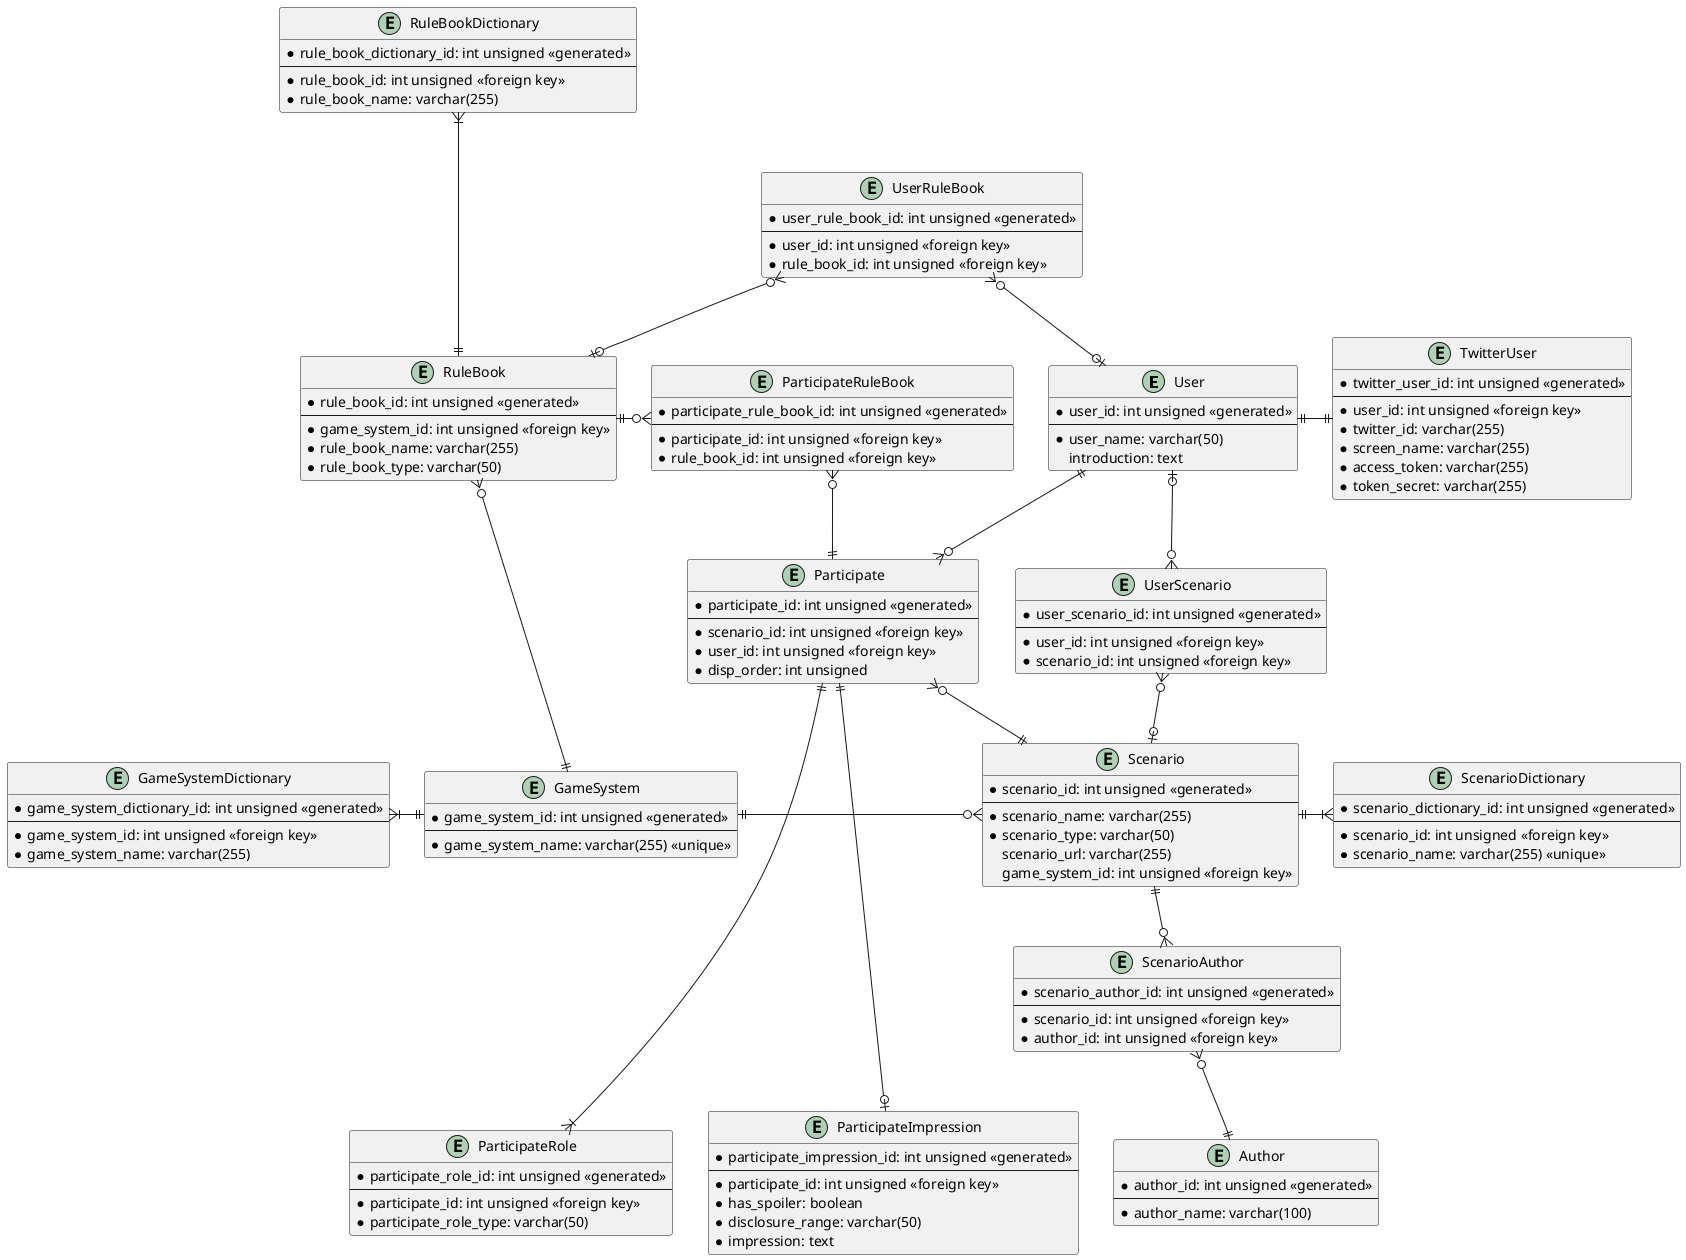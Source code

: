@startuml
'https://plantuml.com/class-diagram

entity User {
    * user_id: int unsigned <<generated>>
    --
    * user_name: varchar(50)
    introduction: text
}

entity TwitterUser {
	* twitter_user_id: int unsigned <<generated>>
	--
	* user_id: int unsigned <<foreign key>>
	* twitter_id: varchar(255)
	* screen_name: varchar(255)
	* access_token: varchar(255)
	* token_secret: varchar(255)
}

User ||-right-|| TwitterUser

entity GameSystem {
	* game_system_id: int unsigned <<generated>>
	--
	* game_system_name: varchar(255) <<unique>>
}

entity GameSystemDictionary {
    * game_system_dictionary_id: int unsigned <<generated>>
    --
    * game_system_id: int unsigned <<foreign key>>
    * game_system_name: varchar(255)
}

GameSystemDictionary }|-right-|| GameSystem

entity RuleBook {
    * rule_book_id: int unsigned <<generated>>
    --
    * game_system_id: int unsigned <<foreign key>>
    * rule_book_name: varchar(255)
    * rule_book_type: varchar(50)
}

GameSystem ||-left-o{ RuleBook

entity RuleBookDictionary {
    * rule_book_dictionary_id: int unsigned <<generated>>
    --
    * rule_book_id: int unsigned <<foreign key>>
    * rule_book_name: varchar(255)
}

RuleBookDictionary }|--down-|| RuleBook

entity UserRuleBook {
	* user_rule_book_id: int unsigned <<generated>>
	--
	* user_id: int unsigned <<foreign key>>
	* rule_book_id: int unsigned <<foreign key>>
}

UserRuleBook }o-down-o| RuleBook
UserRuleBook }o-right-o| User

entity Scenario {
    * scenario_id: int unsigned <<generated>>
    --
    * scenario_name: varchar(255)
    * scenario_type: varchar(50)
    scenario_url: varchar(255)
    game_system_id: int unsigned <<foreign key>>
}

GameSystem ||-right-o{ Scenario

entity UserScenario {
	* user_scenario_id: int unsigned <<generated>>
	--
	* user_id: int unsigned <<foreign key>>
	* scenario_id: int unsigned <<foreign key>>
}

User |o-down-o{ UserScenario
Scenario |o-up-o{ UserScenario

entity Author {
	* author_id: int unsigned <<generated>>
	--
	* author_name: varchar(100)
}

entity ScenarioAuthor {
	* scenario_author_id: int unsigned <<generated>>
	--
	* scenario_id: int unsigned <<foreign key>>
	* author_id: int unsigned <<foreign key>>
}

Scenario ||-down-o{ ScenarioAuthor
ScenarioAuthor }o-down-|| Author

entity ScenarioDictionary {
    * scenario_dictionary_id: int unsigned <<generated>>
    --
    * scenario_id: int unsigned <<foreign key>>
    * scenario_name: varchar(255) <<unique>>
}

Scenario ||-right-|{ ScenarioDictionary

entity Participate {
    * participate_id: int unsigned <<generated>>
    --
    * scenario_id: int unsigned <<foreign key>>
    * user_id: int unsigned <<foreign key>>
    * disp_order: int unsigned
}

User ||-down-o{ Participate
Participate }o-|| Scenario
Participate -[hidden]down- GameSystem

entity ParticipateRole {
    * participate_role_id: int unsigned <<generated>>
    --
    * participate_id: int unsigned <<foreign key>>
    * participate_role_type: varchar(50)
}

Participate ||--down--|{ ParticipateRole

entity ParticipateImpression {
	* participate_impression_id: int unsigned <<generated>>
	--
	* participate_id: int unsigned <<foreign key>>
	* has_spoiler: boolean
	* disclosure_range: varchar(50)
	* impression: text
}

Participate ||--down--o| ParticipateImpression

entity ParticipateRuleBook {
	* participate_rule_book_id: int unsigned <<generated>>
	--
	* participate_id: int unsigned <<foreign key>>
	* rule_book_id: int unsigned <<foreign key>>
}

ParticipateRuleBook }o-down-|| Participate
ParticipateRuleBook }o-left-|| RuleBook

@enduml